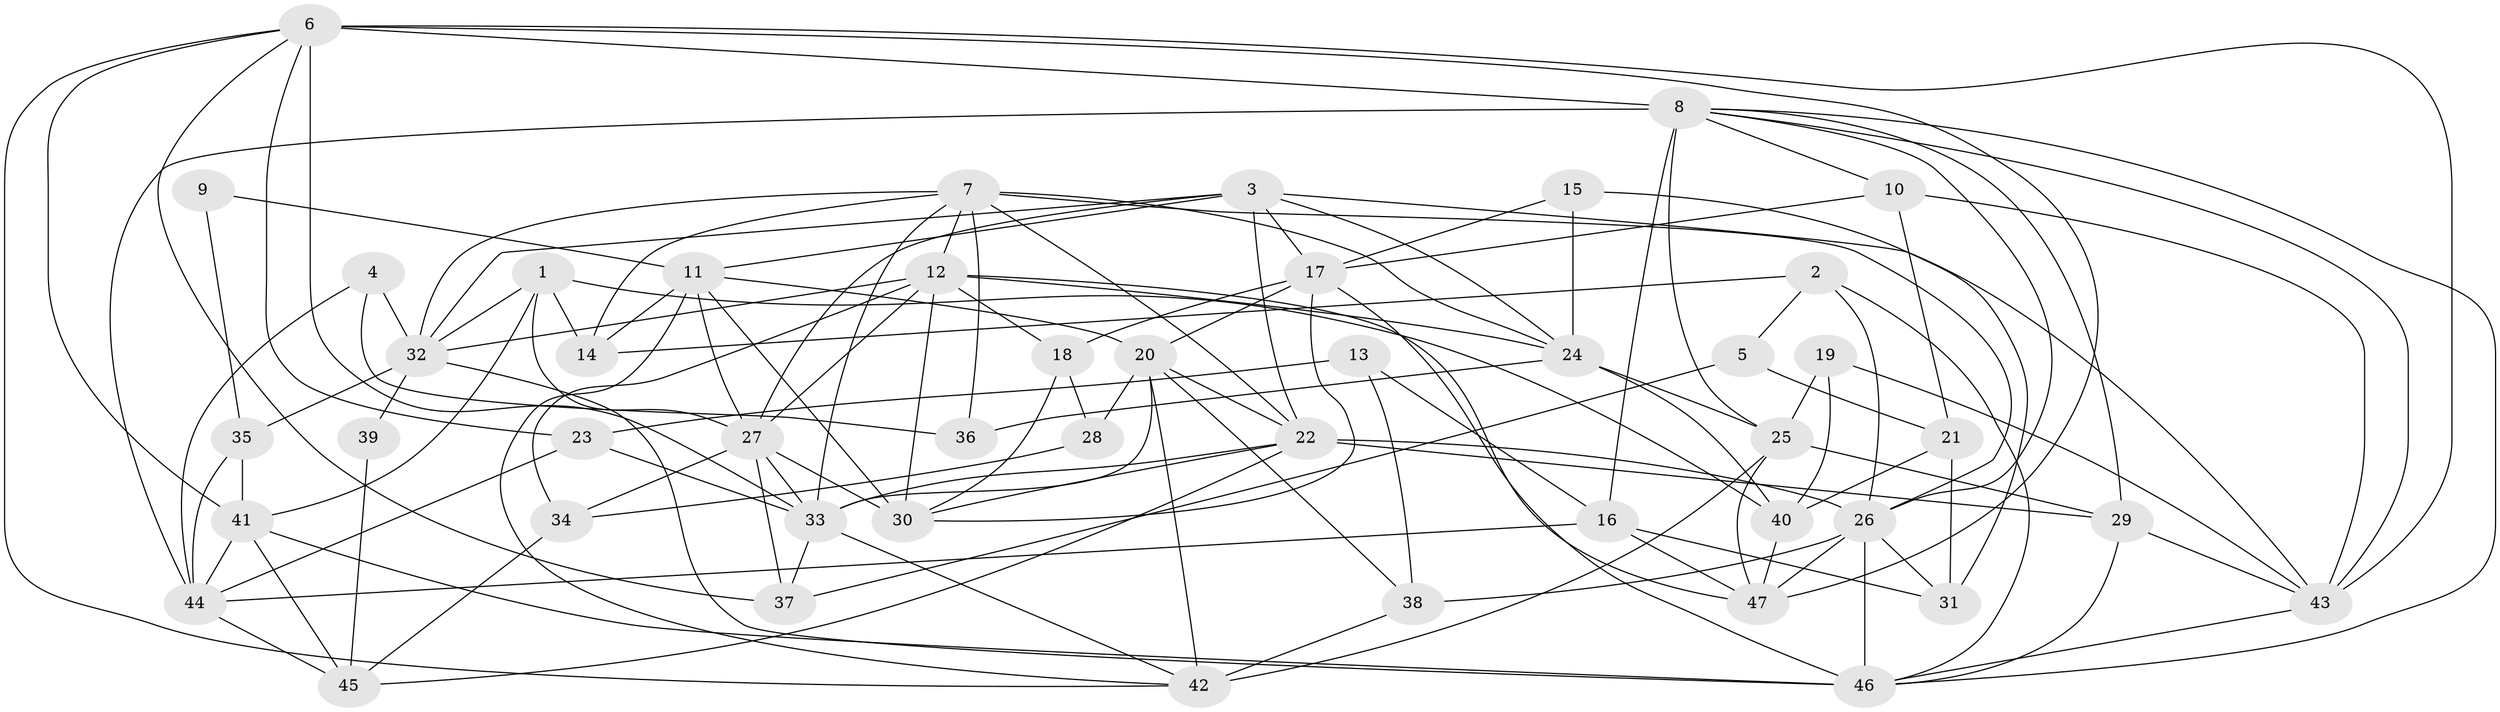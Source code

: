 // original degree distribution, {4: 0.2978723404255319, 5: 0.20212765957446807, 2: 0.13829787234042554, 3: 0.2553191489361702, 7: 0.0425531914893617, 8: 0.02127659574468085, 9: 0.010638297872340425, 6: 0.031914893617021274}
// Generated by graph-tools (version 1.1) at 2025/02/03/09/25 03:02:02]
// undirected, 47 vertices, 127 edges
graph export_dot {
graph [start="1"]
  node [color=gray90,style=filled];
  1;
  2;
  3;
  4;
  5;
  6;
  7;
  8;
  9;
  10;
  11;
  12;
  13;
  14;
  15;
  16;
  17;
  18;
  19;
  20;
  21;
  22;
  23;
  24;
  25;
  26;
  27;
  28;
  29;
  30;
  31;
  32;
  33;
  34;
  35;
  36;
  37;
  38;
  39;
  40;
  41;
  42;
  43;
  44;
  45;
  46;
  47;
  1 -- 14 [weight=1.0];
  1 -- 27 [weight=1.0];
  1 -- 32 [weight=1.0];
  1 -- 40 [weight=1.0];
  1 -- 41 [weight=1.0];
  2 -- 5 [weight=1.0];
  2 -- 14 [weight=1.0];
  2 -- 26 [weight=1.0];
  2 -- 46 [weight=1.0];
  3 -- 11 [weight=1.0];
  3 -- 17 [weight=1.0];
  3 -- 22 [weight=1.0];
  3 -- 24 [weight=1.0];
  3 -- 27 [weight=1.0];
  3 -- 32 [weight=1.0];
  3 -- 43 [weight=1.0];
  4 -- 32 [weight=1.0];
  4 -- 36 [weight=1.0];
  4 -- 44 [weight=1.0];
  5 -- 21 [weight=1.0];
  5 -- 37 [weight=1.0];
  6 -- 8 [weight=2.0];
  6 -- 23 [weight=1.0];
  6 -- 33 [weight=1.0];
  6 -- 37 [weight=1.0];
  6 -- 41 [weight=1.0];
  6 -- 42 [weight=1.0];
  6 -- 43 [weight=1.0];
  6 -- 47 [weight=1.0];
  7 -- 12 [weight=1.0];
  7 -- 14 [weight=1.0];
  7 -- 22 [weight=1.0];
  7 -- 24 [weight=1.0];
  7 -- 26 [weight=1.0];
  7 -- 32 [weight=1.0];
  7 -- 33 [weight=1.0];
  7 -- 36 [weight=1.0];
  8 -- 10 [weight=1.0];
  8 -- 16 [weight=1.0];
  8 -- 25 [weight=1.0];
  8 -- 26 [weight=1.0];
  8 -- 29 [weight=1.0];
  8 -- 43 [weight=1.0];
  8 -- 44 [weight=2.0];
  8 -- 46 [weight=1.0];
  9 -- 11 [weight=1.0];
  9 -- 35 [weight=1.0];
  10 -- 17 [weight=1.0];
  10 -- 21 [weight=1.0];
  10 -- 43 [weight=1.0];
  11 -- 14 [weight=1.0];
  11 -- 20 [weight=1.0];
  11 -- 27 [weight=1.0];
  11 -- 30 [weight=1.0];
  11 -- 42 [weight=1.0];
  12 -- 18 [weight=1.0];
  12 -- 24 [weight=1.0];
  12 -- 27 [weight=1.0];
  12 -- 30 [weight=2.0];
  12 -- 32 [weight=1.0];
  12 -- 34 [weight=1.0];
  12 -- 47 [weight=1.0];
  13 -- 16 [weight=1.0];
  13 -- 23 [weight=1.0];
  13 -- 38 [weight=2.0];
  15 -- 17 [weight=1.0];
  15 -- 24 [weight=1.0];
  15 -- 31 [weight=1.0];
  16 -- 31 [weight=1.0];
  16 -- 44 [weight=1.0];
  16 -- 47 [weight=1.0];
  17 -- 18 [weight=1.0];
  17 -- 20 [weight=2.0];
  17 -- 30 [weight=1.0];
  17 -- 46 [weight=1.0];
  18 -- 28 [weight=1.0];
  18 -- 30 [weight=1.0];
  19 -- 25 [weight=1.0];
  19 -- 40 [weight=1.0];
  19 -- 43 [weight=1.0];
  20 -- 22 [weight=1.0];
  20 -- 28 [weight=1.0];
  20 -- 33 [weight=1.0];
  20 -- 38 [weight=1.0];
  20 -- 42 [weight=1.0];
  21 -- 31 [weight=1.0];
  21 -- 40 [weight=1.0];
  22 -- 26 [weight=2.0];
  22 -- 29 [weight=1.0];
  22 -- 30 [weight=1.0];
  22 -- 33 [weight=1.0];
  22 -- 45 [weight=1.0];
  23 -- 33 [weight=1.0];
  23 -- 44 [weight=1.0];
  24 -- 25 [weight=1.0];
  24 -- 36 [weight=1.0];
  24 -- 40 [weight=1.0];
  25 -- 29 [weight=1.0];
  25 -- 42 [weight=2.0];
  25 -- 47 [weight=1.0];
  26 -- 31 [weight=1.0];
  26 -- 38 [weight=1.0];
  26 -- 46 [weight=1.0];
  26 -- 47 [weight=1.0];
  27 -- 30 [weight=1.0];
  27 -- 33 [weight=1.0];
  27 -- 34 [weight=1.0];
  27 -- 37 [weight=1.0];
  28 -- 34 [weight=1.0];
  29 -- 43 [weight=1.0];
  29 -- 46 [weight=1.0];
  32 -- 35 [weight=1.0];
  32 -- 39 [weight=2.0];
  32 -- 46 [weight=2.0];
  33 -- 37 [weight=1.0];
  33 -- 42 [weight=1.0];
  34 -- 45 [weight=1.0];
  35 -- 41 [weight=1.0];
  35 -- 44 [weight=1.0];
  38 -- 42 [weight=1.0];
  39 -- 45 [weight=1.0];
  40 -- 47 [weight=1.0];
  41 -- 44 [weight=1.0];
  41 -- 45 [weight=1.0];
  41 -- 46 [weight=1.0];
  43 -- 46 [weight=1.0];
  44 -- 45 [weight=1.0];
}
